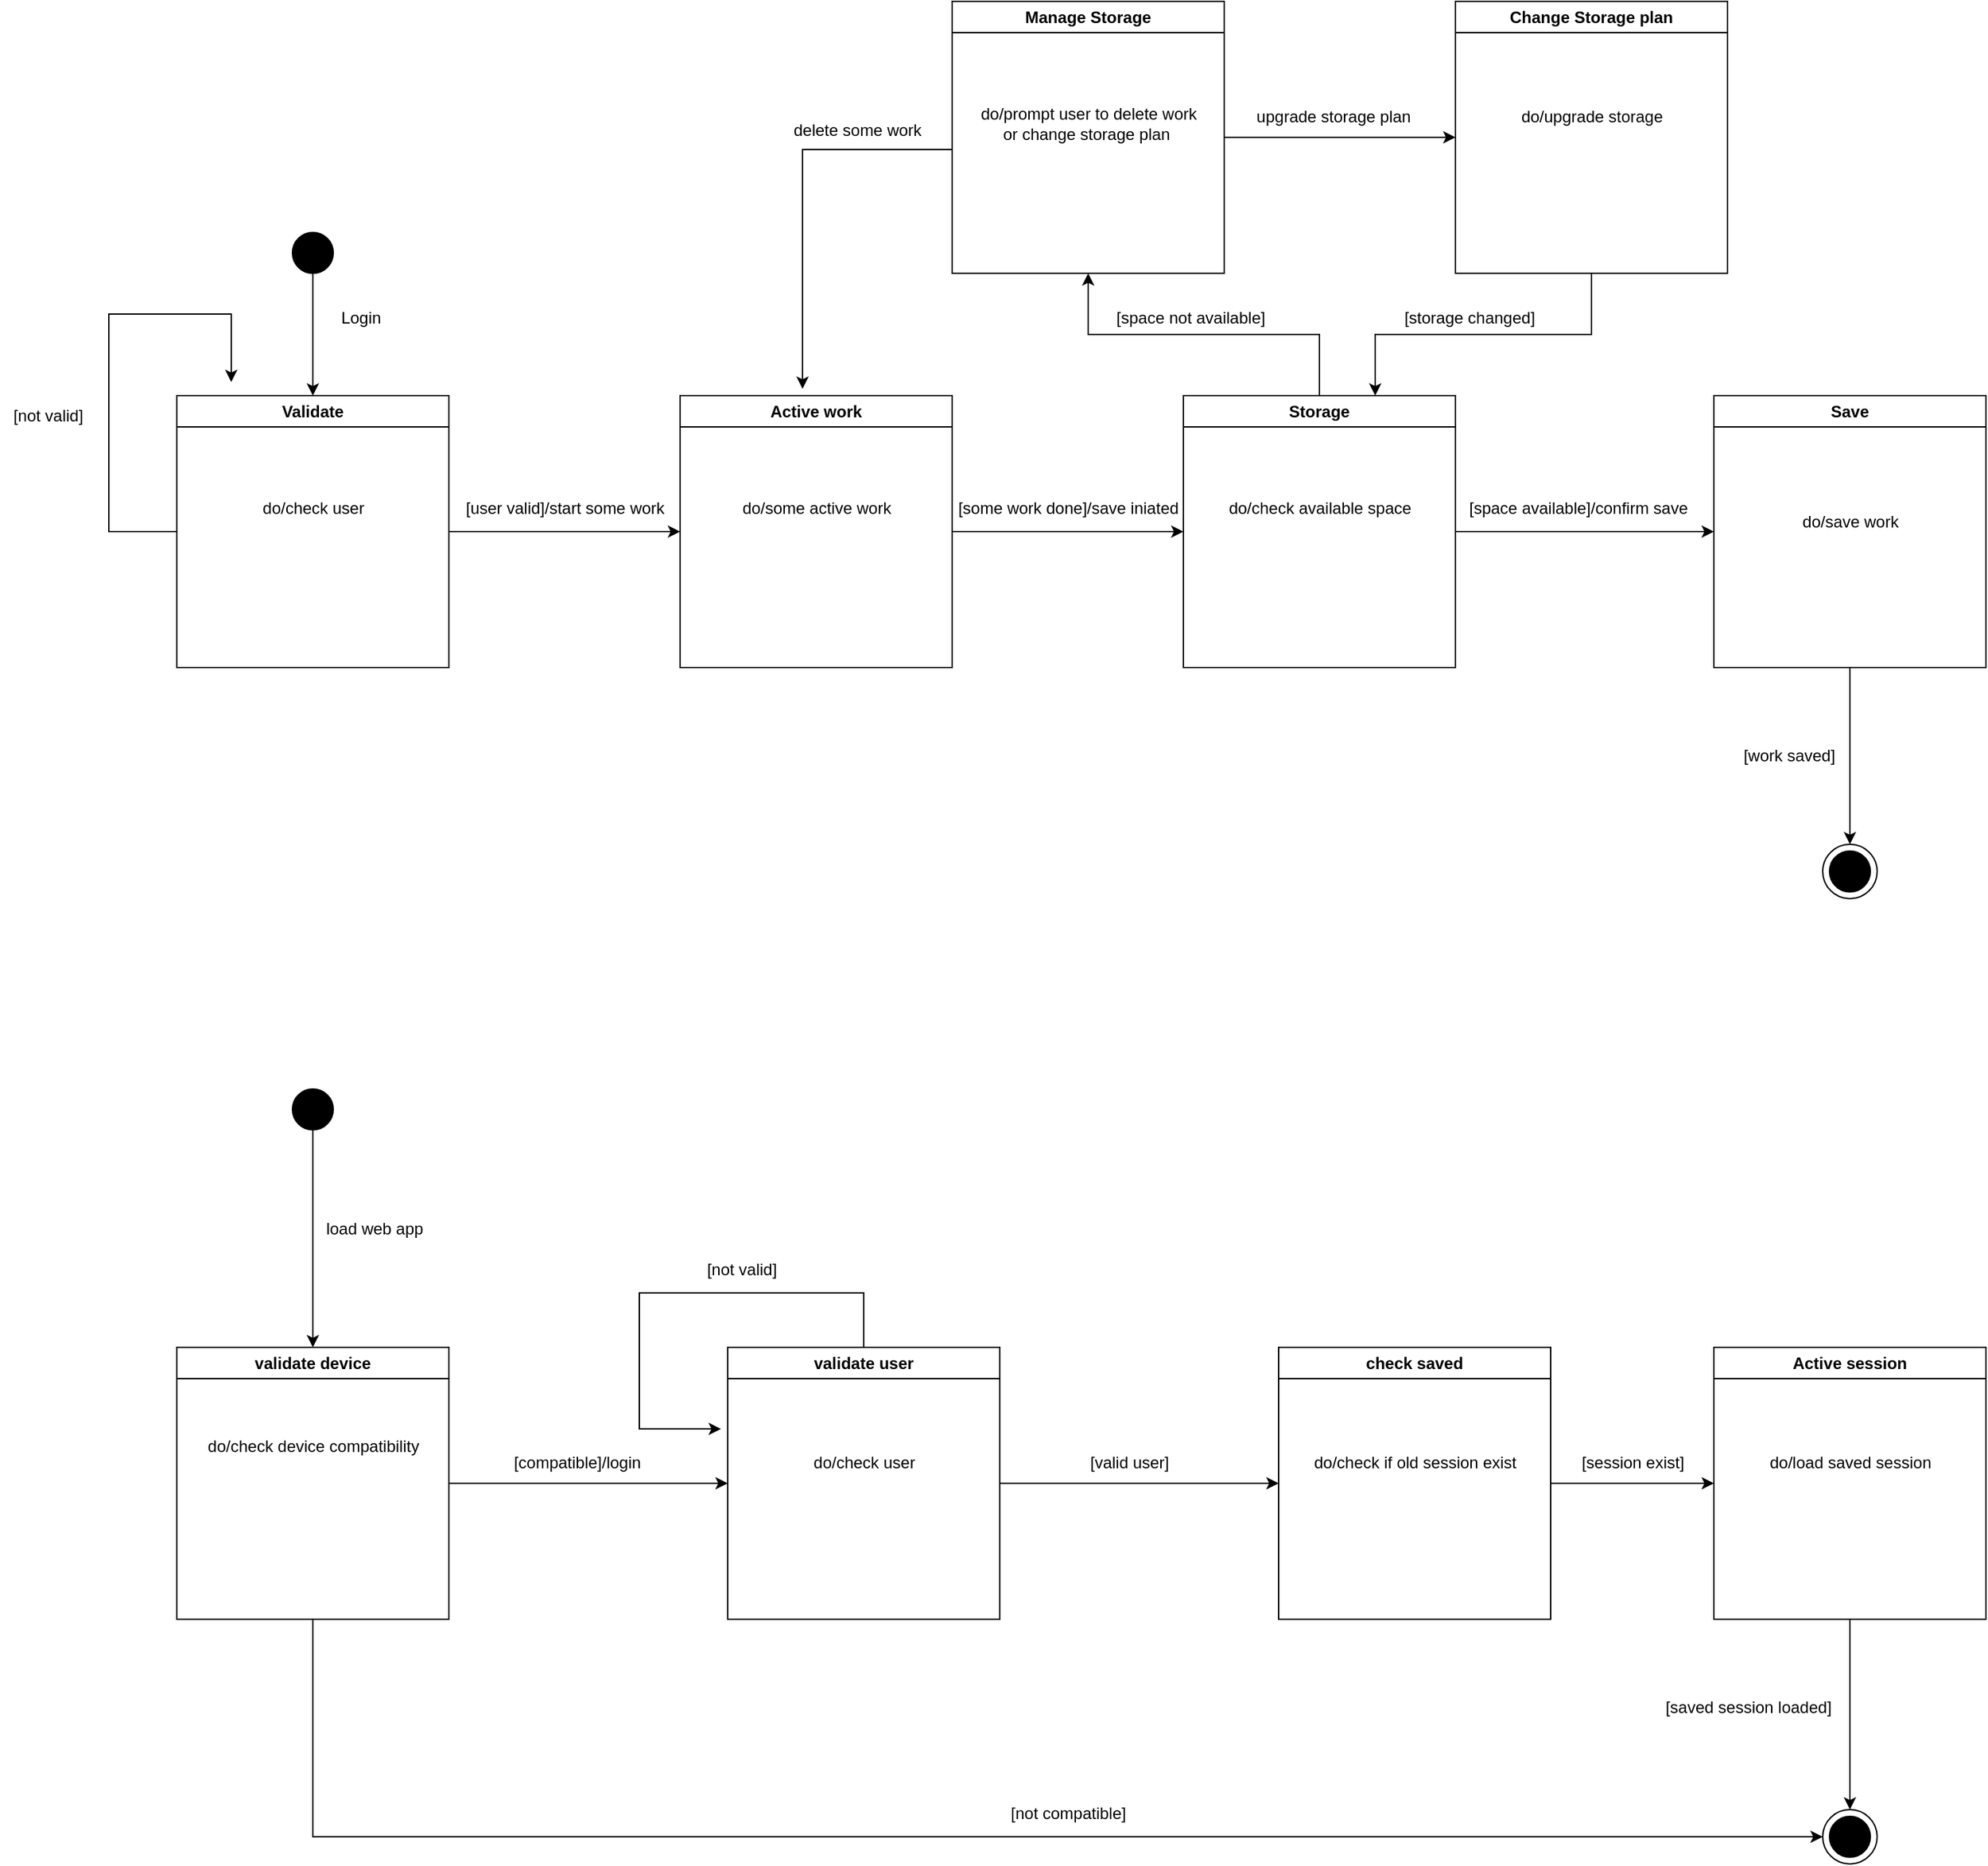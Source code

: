 <mxfile version="22.1.11" type="device">
  <diagram name="Page-1" id="Wk4N3tcTnfXkFMKu59Jm">
    <mxGraphModel dx="1604" dy="2064" grid="1" gridSize="10" guides="1" tooltips="1" connect="1" arrows="1" fold="1" page="1" pageScale="1" pageWidth="827" pageHeight="1169" math="0" shadow="0">
      <root>
        <mxCell id="0" />
        <mxCell id="1" parent="0" />
        <mxCell id="sTGu86vZyXtlIw8hZ47e-3" style="edgeStyle=orthogonalEdgeStyle;rounded=0;orthogonalLoop=1;jettySize=auto;html=1;entryX=0.5;entryY=0;entryDx=0;entryDy=0;" edge="1" parent="1" source="sTGu86vZyXtlIw8hZ47e-1" target="sTGu86vZyXtlIw8hZ47e-2">
          <mxGeometry relative="1" as="geometry" />
        </mxCell>
        <mxCell id="sTGu86vZyXtlIw8hZ47e-1" value="" style="ellipse;whiteSpace=wrap;html=1;aspect=fixed;fillColor=#000000;" vertex="1" parent="1">
          <mxGeometry x="265" y="60" width="30" height="30" as="geometry" />
        </mxCell>
        <mxCell id="sTGu86vZyXtlIw8hZ47e-6" style="edgeStyle=orthogonalEdgeStyle;rounded=0;orthogonalLoop=1;jettySize=auto;html=1;exitX=0;exitY=0;exitDx=0;exitDy=0;" edge="1" parent="1" source="sTGu86vZyXtlIw8hZ47e-2">
          <mxGeometry relative="1" as="geometry">
            <mxPoint x="220" y="170" as="targetPoint" />
            <Array as="points">
              <mxPoint x="180" y="280" />
              <mxPoint x="130" y="280" />
              <mxPoint x="130" y="120" />
              <mxPoint x="220" y="120" />
            </Array>
          </mxGeometry>
        </mxCell>
        <mxCell id="sTGu86vZyXtlIw8hZ47e-9" style="edgeStyle=orthogonalEdgeStyle;rounded=0;orthogonalLoop=1;jettySize=auto;html=1;entryX=0;entryY=0.5;entryDx=0;entryDy=0;" edge="1" parent="1" source="sTGu86vZyXtlIw8hZ47e-2" target="sTGu86vZyXtlIw8hZ47e-8">
          <mxGeometry relative="1" as="geometry" />
        </mxCell>
        <mxCell id="sTGu86vZyXtlIw8hZ47e-2" value="Validate" style="swimlane;whiteSpace=wrap;html=1;" vertex="1" parent="1">
          <mxGeometry x="180" y="180" width="200" height="200" as="geometry" />
        </mxCell>
        <mxCell id="sTGu86vZyXtlIw8hZ47e-5" value="do/check user" style="text;html=1;align=center;verticalAlign=middle;resizable=0;points=[];autosize=1;strokeColor=none;fillColor=none;" vertex="1" parent="sTGu86vZyXtlIw8hZ47e-2">
          <mxGeometry x="50" y="68" width="100" height="30" as="geometry" />
        </mxCell>
        <mxCell id="sTGu86vZyXtlIw8hZ47e-4" value="Login" style="text;html=1;align=center;verticalAlign=middle;resizable=0;points=[];autosize=1;strokeColor=none;fillColor=none;" vertex="1" parent="1">
          <mxGeometry x="290" y="108" width="50" height="30" as="geometry" />
        </mxCell>
        <mxCell id="sTGu86vZyXtlIw8hZ47e-7" value="[not valid]" style="text;html=1;align=center;verticalAlign=middle;resizable=0;points=[];autosize=1;strokeColor=none;fillColor=none;" vertex="1" parent="1">
          <mxGeometry x="50" y="180" width="70" height="30" as="geometry" />
        </mxCell>
        <mxCell id="sTGu86vZyXtlIw8hZ47e-13" style="edgeStyle=orthogonalEdgeStyle;rounded=0;orthogonalLoop=1;jettySize=auto;html=1;entryX=0;entryY=0.5;entryDx=0;entryDy=0;" edge="1" parent="1" source="sTGu86vZyXtlIw8hZ47e-8" target="sTGu86vZyXtlIw8hZ47e-12">
          <mxGeometry relative="1" as="geometry" />
        </mxCell>
        <mxCell id="sTGu86vZyXtlIw8hZ47e-8" value="Active work" style="swimlane;whiteSpace=wrap;html=1;" vertex="1" parent="1">
          <mxGeometry x="550" y="180" width="200" height="200" as="geometry" />
        </mxCell>
        <mxCell id="sTGu86vZyXtlIw8hZ47e-11" value="do/some active work" style="text;html=1;align=center;verticalAlign=middle;resizable=0;points=[];autosize=1;strokeColor=none;fillColor=none;" vertex="1" parent="sTGu86vZyXtlIw8hZ47e-8">
          <mxGeometry x="35" y="68" width="130" height="30" as="geometry" />
        </mxCell>
        <mxCell id="sTGu86vZyXtlIw8hZ47e-10" value="[user valid]/start some work" style="text;html=1;align=center;verticalAlign=middle;resizable=0;points=[];autosize=1;strokeColor=none;fillColor=none;" vertex="1" parent="1">
          <mxGeometry x="380" y="248" width="170" height="30" as="geometry" />
        </mxCell>
        <mxCell id="sTGu86vZyXtlIw8hZ47e-18" style="edgeStyle=orthogonalEdgeStyle;rounded=0;orthogonalLoop=1;jettySize=auto;html=1;entryX=0;entryY=0.5;entryDx=0;entryDy=0;" edge="1" parent="1" source="sTGu86vZyXtlIw8hZ47e-12" target="sTGu86vZyXtlIw8hZ47e-17">
          <mxGeometry relative="1" as="geometry" />
        </mxCell>
        <mxCell id="sTGu86vZyXtlIw8hZ47e-28" style="edgeStyle=orthogonalEdgeStyle;rounded=0;orthogonalLoop=1;jettySize=auto;html=1;entryX=0.5;entryY=1;entryDx=0;entryDy=0;" edge="1" parent="1" source="sTGu86vZyXtlIw8hZ47e-12" target="sTGu86vZyXtlIw8hZ47e-23">
          <mxGeometry relative="1" as="geometry" />
        </mxCell>
        <mxCell id="sTGu86vZyXtlIw8hZ47e-12" value="Storage" style="swimlane;whiteSpace=wrap;html=1;" vertex="1" parent="1">
          <mxGeometry x="920" y="180" width="200" height="200" as="geometry" />
        </mxCell>
        <mxCell id="sTGu86vZyXtlIw8hZ47e-14" value="[some work done]/save iniated" style="text;html=1;align=center;verticalAlign=middle;resizable=0;points=[];autosize=1;strokeColor=none;fillColor=none;" vertex="1" parent="1">
          <mxGeometry x="740" y="248" width="190" height="30" as="geometry" />
        </mxCell>
        <mxCell id="sTGu86vZyXtlIw8hZ47e-16" value="do/check available space" style="text;html=1;align=center;verticalAlign=middle;resizable=0;points=[];autosize=1;strokeColor=none;fillColor=none;" vertex="1" parent="1">
          <mxGeometry x="940" y="248" width="160" height="30" as="geometry" />
        </mxCell>
        <mxCell id="sTGu86vZyXtlIw8hZ47e-40" style="edgeStyle=orthogonalEdgeStyle;rounded=0;orthogonalLoop=1;jettySize=auto;html=1;entryX=0.5;entryY=0;entryDx=0;entryDy=0;" edge="1" parent="1" source="sTGu86vZyXtlIw8hZ47e-17" target="sTGu86vZyXtlIw8hZ47e-37">
          <mxGeometry relative="1" as="geometry" />
        </mxCell>
        <mxCell id="sTGu86vZyXtlIw8hZ47e-17" value="Save" style="swimlane;whiteSpace=wrap;html=1;" vertex="1" parent="1">
          <mxGeometry x="1310" y="180" width="200" height="200" as="geometry" />
        </mxCell>
        <mxCell id="sTGu86vZyXtlIw8hZ47e-20" value="do/save work" style="text;html=1;align=center;verticalAlign=middle;resizable=0;points=[];autosize=1;strokeColor=none;fillColor=none;" vertex="1" parent="sTGu86vZyXtlIw8hZ47e-17">
          <mxGeometry x="55" y="78" width="90" height="30" as="geometry" />
        </mxCell>
        <mxCell id="sTGu86vZyXtlIw8hZ47e-19" value="[space available]/confirm save" style="text;html=1;align=center;verticalAlign=middle;resizable=0;points=[];autosize=1;strokeColor=none;fillColor=none;" vertex="1" parent="1">
          <mxGeometry x="1120" y="248" width="180" height="30" as="geometry" />
        </mxCell>
        <mxCell id="sTGu86vZyXtlIw8hZ47e-31" style="edgeStyle=orthogonalEdgeStyle;rounded=0;orthogonalLoop=1;jettySize=auto;html=1;entryX=0;entryY=0.5;entryDx=0;entryDy=0;" edge="1" parent="1" source="sTGu86vZyXtlIw8hZ47e-23" target="sTGu86vZyXtlIw8hZ47e-30">
          <mxGeometry relative="1" as="geometry" />
        </mxCell>
        <mxCell id="sTGu86vZyXtlIw8hZ47e-23" value="Manage Storage" style="swimlane;whiteSpace=wrap;html=1;" vertex="1" parent="1">
          <mxGeometry x="750" y="-110" width="200" height="200" as="geometry" />
        </mxCell>
        <mxCell id="sTGu86vZyXtlIw8hZ47e-24" value="do/prompt user to delete work&lt;br&gt;or change storage plan&amp;nbsp;" style="text;html=1;align=center;verticalAlign=middle;resizable=0;points=[];autosize=1;strokeColor=none;fillColor=none;" vertex="1" parent="sTGu86vZyXtlIw8hZ47e-23">
          <mxGeometry x="10" y="70" width="180" height="40" as="geometry" />
        </mxCell>
        <mxCell id="sTGu86vZyXtlIw8hZ47e-26" style="edgeStyle=orthogonalEdgeStyle;rounded=0;orthogonalLoop=1;jettySize=auto;html=1;entryX=0.45;entryY=-0.025;entryDx=0;entryDy=0;entryPerimeter=0;" edge="1" parent="1" target="sTGu86vZyXtlIw8hZ47e-8">
          <mxGeometry relative="1" as="geometry">
            <mxPoint x="640" y="160" as="targetPoint" />
            <mxPoint x="750" as="sourcePoint" />
            <Array as="points">
              <mxPoint x="640" y="-1" />
            </Array>
          </mxGeometry>
        </mxCell>
        <mxCell id="sTGu86vZyXtlIw8hZ47e-27" value="delete some work" style="text;html=1;align=center;verticalAlign=middle;resizable=0;points=[];autosize=1;strokeColor=none;fillColor=none;" vertex="1" parent="1">
          <mxGeometry x="620" y="-30" width="120" height="30" as="geometry" />
        </mxCell>
        <mxCell id="sTGu86vZyXtlIw8hZ47e-29" value="[space not available]" style="text;html=1;align=center;verticalAlign=middle;resizable=0;points=[];autosize=1;strokeColor=none;fillColor=none;" vertex="1" parent="1">
          <mxGeometry x="860" y="108" width="130" height="30" as="geometry" />
        </mxCell>
        <mxCell id="sTGu86vZyXtlIw8hZ47e-30" value="Change Storage plan" style="swimlane;whiteSpace=wrap;html=1;" vertex="1" parent="1">
          <mxGeometry x="1120" y="-110" width="200" height="200" as="geometry" />
        </mxCell>
        <mxCell id="sTGu86vZyXtlIw8hZ47e-33" value="do/upgrade storage" style="text;html=1;align=center;verticalAlign=middle;resizable=0;points=[];autosize=1;strokeColor=none;fillColor=none;" vertex="1" parent="sTGu86vZyXtlIw8hZ47e-30">
          <mxGeometry x="35" y="70" width="130" height="30" as="geometry" />
        </mxCell>
        <mxCell id="sTGu86vZyXtlIw8hZ47e-32" value="upgrade storage plan" style="text;html=1;align=center;verticalAlign=middle;resizable=0;points=[];autosize=1;strokeColor=none;fillColor=none;" vertex="1" parent="1">
          <mxGeometry x="960" y="-40" width="140" height="30" as="geometry" />
        </mxCell>
        <mxCell id="sTGu86vZyXtlIw8hZ47e-34" style="edgeStyle=orthogonalEdgeStyle;rounded=0;orthogonalLoop=1;jettySize=auto;html=1;entryX=0.705;entryY=0;entryDx=0;entryDy=0;entryPerimeter=0;" edge="1" parent="1" source="sTGu86vZyXtlIw8hZ47e-30" target="sTGu86vZyXtlIw8hZ47e-12">
          <mxGeometry relative="1" as="geometry" />
        </mxCell>
        <mxCell id="sTGu86vZyXtlIw8hZ47e-35" value="[storage changed]" style="text;html=1;align=center;verticalAlign=middle;resizable=0;points=[];autosize=1;strokeColor=none;fillColor=none;" vertex="1" parent="1">
          <mxGeometry x="1070" y="108" width="120" height="30" as="geometry" />
        </mxCell>
        <mxCell id="sTGu86vZyXtlIw8hZ47e-37" value="" style="ellipse;whiteSpace=wrap;html=1;aspect=fixed;" vertex="1" parent="1">
          <mxGeometry x="1390" y="510" width="40" height="40" as="geometry" />
        </mxCell>
        <mxCell id="sTGu86vZyXtlIw8hZ47e-36" value="" style="ellipse;whiteSpace=wrap;html=1;aspect=fixed;fillColor=#000000;" vertex="1" parent="1">
          <mxGeometry x="1395" y="515" width="30" height="30" as="geometry" />
        </mxCell>
        <mxCell id="sTGu86vZyXtlIw8hZ47e-41" value="[work saved]" style="text;html=1;align=center;verticalAlign=middle;resizable=0;points=[];autosize=1;strokeColor=none;fillColor=none;" vertex="1" parent="1">
          <mxGeometry x="1320" y="430" width="90" height="30" as="geometry" />
        </mxCell>
        <mxCell id="sTGu86vZyXtlIw8hZ47e-44" style="edgeStyle=orthogonalEdgeStyle;rounded=0;orthogonalLoop=1;jettySize=auto;html=1;entryX=0.5;entryY=0;entryDx=0;entryDy=0;" edge="1" parent="1" source="sTGu86vZyXtlIw8hZ47e-42" target="sTGu86vZyXtlIw8hZ47e-43">
          <mxGeometry relative="1" as="geometry" />
        </mxCell>
        <mxCell id="sTGu86vZyXtlIw8hZ47e-42" value="" style="ellipse;whiteSpace=wrap;html=1;aspect=fixed;fillColor=#000000;" vertex="1" parent="1">
          <mxGeometry x="265" y="690" width="30" height="30" as="geometry" />
        </mxCell>
        <mxCell id="sTGu86vZyXtlIw8hZ47e-48" style="edgeStyle=orthogonalEdgeStyle;rounded=0;orthogonalLoop=1;jettySize=auto;html=1;entryX=0;entryY=0.5;entryDx=0;entryDy=0;" edge="1" parent="1" source="sTGu86vZyXtlIw8hZ47e-43" target="sTGu86vZyXtlIw8hZ47e-47">
          <mxGeometry relative="1" as="geometry" />
        </mxCell>
        <mxCell id="sTGu86vZyXtlIw8hZ47e-68" style="edgeStyle=orthogonalEdgeStyle;rounded=0;orthogonalLoop=1;jettySize=auto;html=1;" edge="1" parent="1" source="sTGu86vZyXtlIw8hZ47e-43">
          <mxGeometry relative="1" as="geometry">
            <mxPoint x="1390" y="1240" as="targetPoint" />
            <Array as="points">
              <mxPoint x="280" y="1240" />
            </Array>
          </mxGeometry>
        </mxCell>
        <mxCell id="sTGu86vZyXtlIw8hZ47e-43" value="validate device" style="swimlane;whiteSpace=wrap;html=1;" vertex="1" parent="1">
          <mxGeometry x="180" y="880" width="200" height="200" as="geometry" />
        </mxCell>
        <mxCell id="sTGu86vZyXtlIw8hZ47e-45" value="load web app" style="text;html=1;align=center;verticalAlign=middle;resizable=0;points=[];autosize=1;strokeColor=none;fillColor=none;" vertex="1" parent="1">
          <mxGeometry x="280" y="778" width="90" height="30" as="geometry" />
        </mxCell>
        <mxCell id="sTGu86vZyXtlIw8hZ47e-46" value="do/check device compatibility" style="text;html=1;align=center;verticalAlign=middle;resizable=0;points=[];autosize=1;strokeColor=none;fillColor=none;" vertex="1" parent="1">
          <mxGeometry x="190" y="938" width="180" height="30" as="geometry" />
        </mxCell>
        <mxCell id="sTGu86vZyXtlIw8hZ47e-54" style="edgeStyle=orthogonalEdgeStyle;rounded=0;orthogonalLoop=1;jettySize=auto;html=1;entryX=0;entryY=0.5;entryDx=0;entryDy=0;" edge="1" parent="1" source="sTGu86vZyXtlIw8hZ47e-47" target="sTGu86vZyXtlIw8hZ47e-53">
          <mxGeometry relative="1" as="geometry" />
        </mxCell>
        <mxCell id="sTGu86vZyXtlIw8hZ47e-57" style="edgeStyle=orthogonalEdgeStyle;rounded=0;orthogonalLoop=1;jettySize=auto;html=1;" edge="1" parent="1" source="sTGu86vZyXtlIw8hZ47e-47">
          <mxGeometry relative="1" as="geometry">
            <mxPoint x="580" y="940" as="targetPoint" />
            <Array as="points">
              <mxPoint x="685" y="840" />
              <mxPoint x="520" y="840" />
              <mxPoint x="520" y="940" />
            </Array>
          </mxGeometry>
        </mxCell>
        <mxCell id="sTGu86vZyXtlIw8hZ47e-47" value="validate user" style="swimlane;whiteSpace=wrap;html=1;" vertex="1" parent="1">
          <mxGeometry x="585" y="880" width="200" height="200" as="geometry" />
        </mxCell>
        <mxCell id="sTGu86vZyXtlIw8hZ47e-50" value="do/check user" style="text;html=1;align=center;verticalAlign=middle;resizable=0;points=[];autosize=1;strokeColor=none;fillColor=none;" vertex="1" parent="sTGu86vZyXtlIw8hZ47e-47">
          <mxGeometry x="50" y="70" width="100" height="30" as="geometry" />
        </mxCell>
        <mxCell id="sTGu86vZyXtlIw8hZ47e-49" value="[compatible]/login" style="text;html=1;align=center;verticalAlign=middle;resizable=0;points=[];autosize=1;strokeColor=none;fillColor=none;" vertex="1" parent="1">
          <mxGeometry x="413.5" y="950" width="120" height="30" as="geometry" />
        </mxCell>
        <mxCell id="sTGu86vZyXtlIw8hZ47e-52" value="[not valid]" style="text;html=1;align=center;verticalAlign=middle;resizable=0;points=[];autosize=1;strokeColor=none;fillColor=none;" vertex="1" parent="1">
          <mxGeometry x="560" y="808" width="70" height="30" as="geometry" />
        </mxCell>
        <mxCell id="sTGu86vZyXtlIw8hZ47e-60" style="edgeStyle=orthogonalEdgeStyle;rounded=0;orthogonalLoop=1;jettySize=auto;html=1;entryX=0;entryY=0.5;entryDx=0;entryDy=0;" edge="1" parent="1" source="sTGu86vZyXtlIw8hZ47e-53" target="sTGu86vZyXtlIw8hZ47e-58">
          <mxGeometry relative="1" as="geometry" />
        </mxCell>
        <mxCell id="sTGu86vZyXtlIw8hZ47e-53" value="check saved" style="swimlane;whiteSpace=wrap;html=1;" vertex="1" parent="1">
          <mxGeometry x="990" y="880" width="200" height="200" as="geometry" />
        </mxCell>
        <mxCell id="sTGu86vZyXtlIw8hZ47e-56" value="do/check if old session exist" style="text;html=1;align=center;verticalAlign=middle;resizable=0;points=[];autosize=1;strokeColor=none;fillColor=none;" vertex="1" parent="sTGu86vZyXtlIw8hZ47e-53">
          <mxGeometry x="15" y="70" width="170" height="30" as="geometry" />
        </mxCell>
        <mxCell id="sTGu86vZyXtlIw8hZ47e-55" value="[valid user]" style="text;html=1;align=center;verticalAlign=middle;resizable=0;points=[];autosize=1;strokeColor=none;fillColor=none;" vertex="1" parent="1">
          <mxGeometry x="840" y="950" width="80" height="30" as="geometry" />
        </mxCell>
        <mxCell id="sTGu86vZyXtlIw8hZ47e-66" style="edgeStyle=orthogonalEdgeStyle;rounded=0;orthogonalLoop=1;jettySize=auto;html=1;" edge="1" parent="1" source="sTGu86vZyXtlIw8hZ47e-58" target="sTGu86vZyXtlIw8hZ47e-64">
          <mxGeometry relative="1" as="geometry" />
        </mxCell>
        <mxCell id="sTGu86vZyXtlIw8hZ47e-58" value="Active session" style="swimlane;whiteSpace=wrap;html=1;" vertex="1" parent="1">
          <mxGeometry x="1310" y="880" width="200" height="200" as="geometry" />
        </mxCell>
        <mxCell id="sTGu86vZyXtlIw8hZ47e-62" value="do/load saved session" style="text;html=1;align=center;verticalAlign=middle;resizable=0;points=[];autosize=1;strokeColor=none;fillColor=none;" vertex="1" parent="sTGu86vZyXtlIw8hZ47e-58">
          <mxGeometry x="30" y="70" width="140" height="30" as="geometry" />
        </mxCell>
        <mxCell id="sTGu86vZyXtlIw8hZ47e-61" value="[session exist]" style="text;html=1;align=center;verticalAlign=middle;resizable=0;points=[];autosize=1;strokeColor=none;fillColor=none;" vertex="1" parent="1">
          <mxGeometry x="1200" y="950" width="100" height="30" as="geometry" />
        </mxCell>
        <mxCell id="sTGu86vZyXtlIw8hZ47e-64" value="" style="ellipse;whiteSpace=wrap;html=1;aspect=fixed;" vertex="1" parent="1">
          <mxGeometry x="1390" y="1220" width="40" height="40" as="geometry" />
        </mxCell>
        <mxCell id="sTGu86vZyXtlIw8hZ47e-65" value="" style="ellipse;whiteSpace=wrap;html=1;aspect=fixed;fillColor=#000000;" vertex="1" parent="1">
          <mxGeometry x="1395" y="1225" width="30" height="30" as="geometry" />
        </mxCell>
        <mxCell id="sTGu86vZyXtlIw8hZ47e-67" value="[saved session loaded]" style="text;html=1;align=center;verticalAlign=middle;resizable=0;points=[];autosize=1;strokeColor=none;fillColor=none;" vertex="1" parent="1">
          <mxGeometry x="1260" y="1130" width="150" height="30" as="geometry" />
        </mxCell>
        <mxCell id="sTGu86vZyXtlIw8hZ47e-69" value="[not compatible]" style="text;html=1;align=center;verticalAlign=middle;resizable=0;points=[];autosize=1;strokeColor=none;fillColor=none;" vertex="1" parent="1">
          <mxGeometry x="780" y="1208" width="110" height="30" as="geometry" />
        </mxCell>
      </root>
    </mxGraphModel>
  </diagram>
</mxfile>
